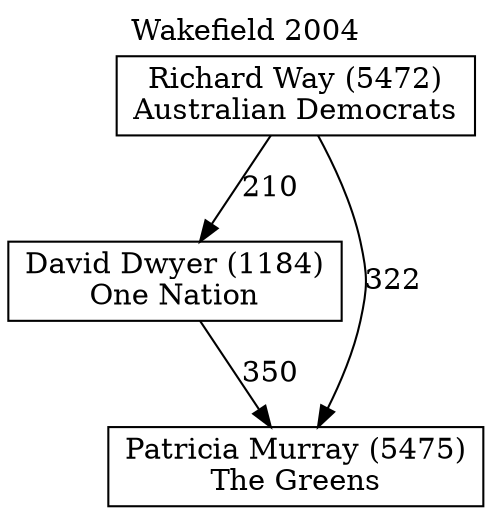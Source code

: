 // House preference flow
digraph "Patricia Murray (5475)_Wakefield_2004" {
	graph [label="Wakefield 2004" labelloc=t mclimit=10]
	node [shape=box]
	"David Dwyer (1184)" [label="David Dwyer (1184)
One Nation"]
	"Patricia Murray (5475)" [label="Patricia Murray (5475)
The Greens"]
	"Richard Way (5472)" [label="Richard Way (5472)
Australian Democrats"]
	"David Dwyer (1184)" -> "Patricia Murray (5475)" [label=350]
	"Richard Way (5472)" -> "David Dwyer (1184)" [label=210]
	"Richard Way (5472)" -> "Patricia Murray (5475)" [label=322]
}
